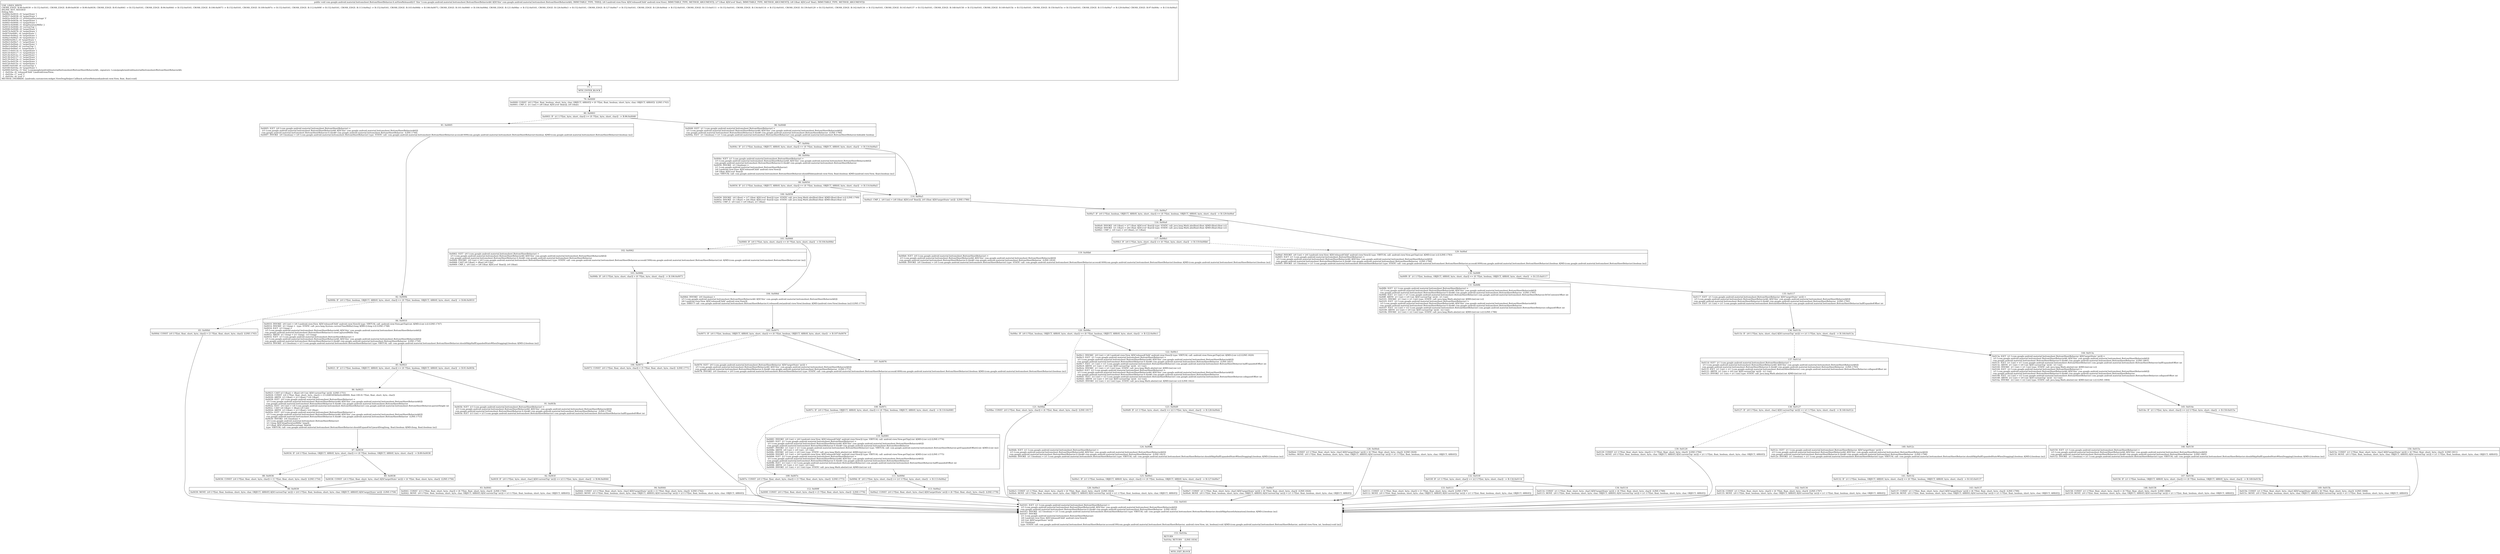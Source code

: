 digraph "CFG forcom.google.android.material.bottomsheet.BottomSheetBehavior.4.onViewReleased(Landroid\/view\/View;FF)V" {
Node_77 [shape=record,label="{77\:\ ?|MTH_ENTER_BLOCK\l}"];
Node_79 [shape=record,label="{79\:\ 0x0000|0x0000: CONST  (r0 I:??[int, float, boolean, short, byte, char, OBJECT, ARRAY]) = (0 ??[int, float, boolean, short, byte, char, OBJECT, ARRAY])  (LINE:1743)\l0x0001: CMP_G  (r1 I:int) = (r8 I:float A[D('yvel' float)]), (r0 I:float) \l}"];
Node_80 [shape=record,label="{80\:\ 0x0003|0x0003: IF  (r1 I:??[int, byte, short, char]) \>= (0 ??[int, byte, short, char])  \-\> B:96:0x0048 \l}"];
Node_81 [shape=record,label="{81\:\ 0x0005|0x0005: IGET  (r0 I:com.google.android.material.bottomsheet.BottomSheetBehavior) = \l  (r5 I:com.google.android.material.bottomsheet.BottomSheetBehavior$4 A[D('this' com.google.android.material.bottomsheet.BottomSheetBehavior$4)])\l com.google.android.material.bottomsheet.BottomSheetBehavior.4.this$0 com.google.android.material.bottomsheet.BottomSheetBehavior  (LINE:1744)\l0x0007: INVOKE  (r0 I:boolean) = (r0 I:com.google.android.material.bottomsheet.BottomSheetBehavior) type: STATIC call: com.google.android.material.bottomsheet.BottomSheetBehavior.access$1400(com.google.android.material.bottomsheet.BottomSheetBehavior):boolean A[MD:(com.google.android.material.bottomsheet.BottomSheetBehavior):boolean (m)]\l}"];
Node_82 [shape=record,label="{82\:\ 0x000b|0x000b: IF  (r0 I:??[int, boolean, OBJECT, ARRAY, byte, short, char]) == (0 ??[int, boolean, OBJECT, ARRAY, byte, short, char])  \-\> B:84:0x0010 \l}"];
Node_83 [shape=record,label="{83\:\ 0x000d|0x000d: CONST  (r0 I:??[int, float, short, byte, char]) = (3 ??[int, float, short, byte, char])  (LINE:1745)\l}"];
Node_152 [shape=record,label="{152\:\ 0x0161|0x0161: IGET  (r1 I:com.google.android.material.bottomsheet.BottomSheetBehavior) = \l  (r5 I:com.google.android.material.bottomsheet.BottomSheetBehavior$4 A[D('this' com.google.android.material.bottomsheet.BottomSheetBehavior$4)])\l com.google.android.material.bottomsheet.BottomSheetBehavior.4.this$0 com.google.android.material.bottomsheet.BottomSheetBehavior  (LINE:1833)\l0x0163: INVOKE  (r2 I:boolean) = (r1 I:com.google.android.material.bottomsheet.BottomSheetBehavior) type: VIRTUAL call: com.google.android.material.bottomsheet.BottomSheetBehavior.shouldSkipSmoothAnimation():boolean A[MD:():boolean (m)]\l0x0167: INVOKE  \l  (r1 I:com.google.android.material.bottomsheet.BottomSheetBehavior)\l  (r6 I:android.view.View A[D('releasedChild' android.view.View)])\l  (r0 I:int A[D('targetState' int)])\l  (r2 I:boolean)\l type: STATIC call: com.google.android.material.bottomsheet.BottomSheetBehavior.access$100(com.google.android.material.bottomsheet.BottomSheetBehavior, android.view.View, int, boolean):void A[MD:(com.google.android.material.bottomsheet.BottomSheetBehavior, android.view.View, int, boolean):void (m)]\l}"];
Node_153 [shape=record,label="{153\:\ 0x016a|RETURN\l|0x016a: RETURN    (LINE:1834)\l}"];
Node_78 [shape=record,label="{78\:\ ?|MTH_EXIT_BLOCK\l}"];
Node_84 [shape=record,label="{84\:\ 0x0010|0x0010: INVOKE  (r0 I:int) = (r6 I:android.view.View A[D('releasedChild' android.view.View)]) type: VIRTUAL call: android.view.View.getTop():int A[MD:():int (c)] (LINE:1747)\l0x0014: INVOKE  (r1 I:long) =  type: STATIC call: java.lang.System.currentTimeMillis():long A[MD:():long (c)] (LINE:1748)\l0x0018: IGET  (r3 I:long) = \l  (r5 I:com.google.android.material.bottomsheet.BottomSheetBehavior$4 A[D('this' com.google.android.material.bottomsheet.BottomSheetBehavior$4)])\l com.google.android.material.bottomsheet.BottomSheetBehavior.4.viewCapturedMillis long \l0x001a: ARITH  (r1 I:long) = (r1 I:long) \- (r3 I:long) \l0x001b: IGET  (r3 I:com.google.android.material.bottomsheet.BottomSheetBehavior) = \l  (r5 I:com.google.android.material.bottomsheet.BottomSheetBehavior$4 A[D('this' com.google.android.material.bottomsheet.BottomSheetBehavior$4)])\l com.google.android.material.bottomsheet.BottomSheetBehavior.4.this$0 com.google.android.material.bottomsheet.BottomSheetBehavior  (LINE:1750)\l0x001d: INVOKE  (r3 I:boolean) = (r3 I:com.google.android.material.bottomsheet.BottomSheetBehavior) type: VIRTUAL call: com.google.android.material.bottomsheet.BottomSheetBehavior.shouldSkipHalfExpandedStateWhenDragging():boolean A[MD:():boolean (m)]\l}"];
Node_85 [shape=record,label="{85\:\ 0x0021|0x0021: IF  (r3 I:??[int, boolean, OBJECT, ARRAY, byte, short, char]) == (0 ??[int, boolean, OBJECT, ARRAY, byte, short, char])  \-\> B:91:0x003b \l}"];
Node_86 [shape=record,label="{86\:\ 0x0023|0x0023: CAST (r3 I:float) = (float) (r0 I:int A[D('currentTop' int)])  (LINE:1751)\l0x0024: CONST  (r4 I:??[int, float, short, byte, char]) = (1120403456(0x42c80000, float:100.0) ??[int, float, short, byte, char]) \l0x0026: ARITH  (r3 I:float) = (r3 I:float) * (r4 I:float) \l0x0028: IGET  (r4 I:com.google.android.material.bottomsheet.BottomSheetBehavior) = \l  (r5 I:com.google.android.material.bottomsheet.BottomSheetBehavior$4 A[D('this' com.google.android.material.bottomsheet.BottomSheetBehavior$4)])\l com.google.android.material.bottomsheet.BottomSheetBehavior.4.this$0 com.google.android.material.bottomsheet.BottomSheetBehavior \l0x002a: IGET  (r4 I:int) = (r4 I:com.google.android.material.bottomsheet.BottomSheetBehavior) com.google.android.material.bottomsheet.BottomSheetBehavior.parentHeight int \l0x002c: CAST (r4 I:float) = (float) (r4 I:int) \l0x002d: ARITH  (r3 I:float) = (r3 I:float) \/ (r4 I:float) \l0x002e: IGET  (r4 I:com.google.android.material.bottomsheet.BottomSheetBehavior) = \l  (r5 I:com.google.android.material.bottomsheet.BottomSheetBehavior$4 A[D('this' com.google.android.material.bottomsheet.BottomSheetBehavior$4)])\l com.google.android.material.bottomsheet.BottomSheetBehavior.4.this$0 com.google.android.material.bottomsheet.BottomSheetBehavior  (LINE:1753)\l0x0030: INVOKE  (r4 I:boolean) = \l  (r4 I:com.google.android.material.bottomsheet.BottomSheetBehavior)\l  (r1 I:long A[D('dragDurationMillis' long)])\l  (r3 I:float A[D('yPositionPercentage' float)])\l type: VIRTUAL call: com.google.android.material.bottomsheet.BottomSheetBehavior.shouldExpandOnUpwardDrag(long, float):boolean A[MD:(long, float):boolean (m)]\l}"];
Node_87 [shape=record,label="{87\:\ 0x0034|0x0034: IF  (r4 I:??[int, boolean, OBJECT, ARRAY, byte, short, char]) == (0 ??[int, boolean, OBJECT, ARRAY, byte, short, char])  \-\> B:89:0x0038 \l}"];
Node_88 [shape=record,label="{88\:\ 0x0036|0x0036: CONST  (r4 I:??[int, float, short, byte, char]) = (3 ??[int, float, short, byte, char])  (LINE:1754)\l}"];
Node_90 [shape=record,label="{90\:\ 0x0039|0x0039: MOVE  (r0 I:??[int, float, boolean, short, byte, char, OBJECT, ARRAY] A[D('currentTop' int)]) = (r4 I:??[int, float, boolean, short, byte, char, OBJECT, ARRAY] A[D('targetState' int)])  (LINE:1758)\l}"];
Node_89 [shape=record,label="{89\:\ 0x0038|0x0038: CONST  (r4 I:??[int, float, short, byte, char] A[D('targetState' int)]) = (4 ??[int, float, short, byte, char])  (LINE:1756)\l}"];
Node_91 [shape=record,label="{91\:\ 0x003b|0x003b: IGET  (r3 I:com.google.android.material.bottomsheet.BottomSheetBehavior) = \l  (r5 I:com.google.android.material.bottomsheet.BottomSheetBehavior$4 A[D('this' com.google.android.material.bottomsheet.BottomSheetBehavior$4)])\l com.google.android.material.bottomsheet.BottomSheetBehavior.4.this$0 com.google.android.material.bottomsheet.BottomSheetBehavior  (LINE:1759)\l0x003d: IGET  (r3 I:int) = (r3 I:com.google.android.material.bottomsheet.BottomSheetBehavior) com.google.android.material.bottomsheet.BottomSheetBehavior.halfExpandedOffset int \l}"];
Node_92 [shape=record,label="{92\:\ 0x003f|0x003f: IF  (r0 I:??[int, byte, short, char] A[D('currentTop' int)]) \<= (r3 I:??[int, byte, short, char])  \-\> B:94:0x0044 \l}"];
Node_93 [shape=record,label="{93\:\ 0x0041|0x0041: CONST  (r3 I:??[int, float, short, byte, char]) = (6 ??[int, float, short, byte, char])  (LINE:1760)\l0x0042: MOVE  (r0 I:??[int, float, boolean, short, byte, char, OBJECT, ARRAY] A[D('currentTop' int)]) = (r3 I:??[int, float, boolean, short, byte, char, OBJECT, ARRAY]) \l}"];
Node_94 [shape=record,label="{94\:\ 0x0044|0x0044: CONST  (r3 I:??[int, float, short, byte, char] A[D('targetState' int)]) = (3 ??[int, float, short, byte, char])  (LINE:1762)\l0x0045: MOVE  (r0 I:??[int, float, boolean, short, byte, char, OBJECT, ARRAY] A[D('currentTop' int)]) = (r3 I:??[int, float, boolean, short, byte, char, OBJECT, ARRAY]) \l}"];
Node_96 [shape=record,label="{96\:\ 0x0048|0x0048: IGET  (r1 I:com.google.android.material.bottomsheet.BottomSheetBehavior) = \l  (r5 I:com.google.android.material.bottomsheet.BottomSheetBehavior$4 A[D('this' com.google.android.material.bottomsheet.BottomSheetBehavior$4)])\l com.google.android.material.bottomsheet.BottomSheetBehavior.4.this$0 com.google.android.material.bottomsheet.BottomSheetBehavior  (LINE:1766)\l0x004a: IGET  (r1 I:boolean) = (r1 I:com.google.android.material.bottomsheet.BottomSheetBehavior) com.google.android.material.bottomsheet.BottomSheetBehavior.hideable boolean \l}"];
Node_97 [shape=record,label="{97\:\ 0x004c|0x004c: IF  (r1 I:??[int, boolean, OBJECT, ARRAY, byte, short, char]) == (0 ??[int, boolean, OBJECT, ARRAY, byte, short, char])  \-\> B:114:0x00a5 \l}"];
Node_98 [shape=record,label="{98\:\ 0x004e|0x004e: IGET  (r1 I:com.google.android.material.bottomsheet.BottomSheetBehavior) = \l  (r5 I:com.google.android.material.bottomsheet.BottomSheetBehavior$4 A[D('this' com.google.android.material.bottomsheet.BottomSheetBehavior$4)])\l com.google.android.material.bottomsheet.BottomSheetBehavior.4.this$0 com.google.android.material.bottomsheet.BottomSheetBehavior \l0x0050: INVOKE  (r1 I:boolean) = \l  (r1 I:com.google.android.material.bottomsheet.BottomSheetBehavior)\l  (r6 I:android.view.View A[D('releasedChild' android.view.View)])\l  (r8 I:float A[D('yvel' float)])\l type: VIRTUAL call: com.google.android.material.bottomsheet.BottomSheetBehavior.shouldHide(android.view.View, float):boolean A[MD:(android.view.View, float):boolean (m)]\l}"];
Node_99 [shape=record,label="{99\:\ 0x0054|0x0054: IF  (r1 I:??[int, boolean, OBJECT, ARRAY, byte, short, char]) == (0 ??[int, boolean, OBJECT, ARRAY, byte, short, char])  \-\> B:114:0x00a5 \l}"];
Node_100 [shape=record,label="{100\:\ 0x0056|0x0056: INVOKE  (r0 I:float) = (r7 I:float A[D('xvel' float)]) type: STATIC call: java.lang.Math.abs(float):float A[MD:(float):float (c)] (LINE:1769)\l0x005a: INVOKE  (r1 I:float) = (r8 I:float A[D('yvel' float)]) type: STATIC call: java.lang.Math.abs(float):float A[MD:(float):float (c)]\l0x005e: CMP_G  (r0 I:int) = (r0 I:float), (r1 I:float) \l}"];
Node_101 [shape=record,label="{101\:\ 0x0060|0x0060: IF  (r0 I:??[int, byte, short, char]) \>= (0 ??[int, byte, short, char])  \-\> B:104:0x006d \l}"];
Node_102 [shape=record,label="{102\:\ 0x0062|0x0062: IGET  (r0 I:com.google.android.material.bottomsheet.BottomSheetBehavior) = \l  (r5 I:com.google.android.material.bottomsheet.BottomSheetBehavior$4 A[D('this' com.google.android.material.bottomsheet.BottomSheetBehavior$4)])\l com.google.android.material.bottomsheet.BottomSheetBehavior.4.this$0 com.google.android.material.bottomsheet.BottomSheetBehavior \l0x0064: INVOKE  (r0 I:int) = (r0 I:com.google.android.material.bottomsheet.BottomSheetBehavior) type: STATIC call: com.google.android.material.bottomsheet.BottomSheetBehavior.access$1500(com.google.android.material.bottomsheet.BottomSheetBehavior):int A[MD:(com.google.android.material.bottomsheet.BottomSheetBehavior):int (m)]\l0x0068: CAST (r0 I:float) = (float) (r0 I:int) \l0x0069: CMP_L  (r0 I:int) = (r8 I:float A[D('yvel' float)]), (r0 I:float) \l}"];
Node_103 [shape=record,label="{103\:\ 0x006b|0x006b: IF  (r0 I:??[int, byte, short, char]) \> (0 ??[int, byte, short, char])  \-\> B:106:0x0073 \l}"];
Node_106 [shape=record,label="{106\:\ 0x0073|0x0073: CONST  (r0 I:??[int, float, short, byte, char]) = (5 ??[int, float, short, byte, char])  (LINE:1771)\l}"];
Node_104 [shape=record,label="{104\:\ 0x006d|0x006d: INVOKE  (r0 I:boolean) = \l  (r5 I:com.google.android.material.bottomsheet.BottomSheetBehavior$4 A[D('this' com.google.android.material.bottomsheet.BottomSheetBehavior$4)])\l  (r6 I:android.view.View A[D('releasedChild' android.view.View)])\l type: DIRECT call: com.google.android.material.bottomsheet.BottomSheetBehavior.4.releasedLow(android.view.View):boolean A[MD:(android.view.View):boolean (m)] (LINE:1770)\l}"];
Node_105 [shape=record,label="{105\:\ 0x0071|0x0071: IF  (r0 I:??[int, boolean, OBJECT, ARRAY, byte, short, char]) == (0 ??[int, boolean, OBJECT, ARRAY, byte, short, char])  \-\> B:107:0x0076 \l}"];
Node_107 [shape=record,label="{107\:\ 0x0076|0x0076: IGET  (r0 I:com.google.android.material.bottomsheet.BottomSheetBehavior A[D('targetState' int)]) = \l  (r5 I:com.google.android.material.bottomsheet.BottomSheetBehavior$4 A[D('this' com.google.android.material.bottomsheet.BottomSheetBehavior$4)])\l com.google.android.material.bottomsheet.BottomSheetBehavior.4.this$0 com.google.android.material.bottomsheet.BottomSheetBehavior  (LINE:1772)\l0x0078: INVOKE  (r0 I:boolean) = (r0 I:com.google.android.material.bottomsheet.BottomSheetBehavior) type: STATIC call: com.google.android.material.bottomsheet.BottomSheetBehavior.access$1400(com.google.android.material.bottomsheet.BottomSheetBehavior):boolean A[MD:(com.google.android.material.bottomsheet.BottomSheetBehavior):boolean (m)]\l}"];
Node_108 [shape=record,label="{108\:\ 0x007c|0x007c: IF  (r0 I:??[int, boolean, OBJECT, ARRAY, byte, short, char]) == (0 ??[int, boolean, OBJECT, ARRAY, byte, short, char])  \-\> B:110:0x0081 \l}"];
Node_109 [shape=record,label="{109\:\ 0x007e|0x007e: CONST  (r0 I:??[int, float, short, byte, char]) = (3 ??[int, float, short, byte, char])  (LINE:1773)\l}"];
Node_110 [shape=record,label="{110\:\ 0x0081|0x0081: INVOKE  (r0 I:int) = (r6 I:android.view.View A[D('releasedChild' android.view.View)]) type: VIRTUAL call: android.view.View.getTop():int A[MD:():int (c)] (LINE:1774)\l0x0085: IGET  (r1 I:com.google.android.material.bottomsheet.BottomSheetBehavior) = \l  (r5 I:com.google.android.material.bottomsheet.BottomSheetBehavior$4 A[D('this' com.google.android.material.bottomsheet.BottomSheetBehavior$4)])\l com.google.android.material.bottomsheet.BottomSheetBehavior.4.this$0 com.google.android.material.bottomsheet.BottomSheetBehavior \l0x0087: INVOKE  (r1 I:int) = (r1 I:com.google.android.material.bottomsheet.BottomSheetBehavior) type: VIRTUAL call: com.google.android.material.bottomsheet.BottomSheetBehavior.getExpandedOffset():int A[MD:():int (m)]\l0x008b: ARITH  (r0 I:int) = (r0 I:int) \- (r1 I:int) \l0x008c: INVOKE  (r0 I:int) = (r0 I:int) type: STATIC call: java.lang.Math.abs(int):int A[MD:(int):int (c)]\l0x0090: INVOKE  (r1 I:int) = (r6 I:android.view.View A[D('releasedChild' android.view.View)]) type: VIRTUAL call: android.view.View.getTop():int A[MD:():int (c)] (LINE:1775)\l0x0094: IGET  (r2 I:com.google.android.material.bottomsheet.BottomSheetBehavior) = \l  (r5 I:com.google.android.material.bottomsheet.BottomSheetBehavior$4 A[D('this' com.google.android.material.bottomsheet.BottomSheetBehavior$4)])\l com.google.android.material.bottomsheet.BottomSheetBehavior.4.this$0 com.google.android.material.bottomsheet.BottomSheetBehavior \l0x0096: IGET  (r2 I:int) = (r2 I:com.google.android.material.bottomsheet.BottomSheetBehavior) com.google.android.material.bottomsheet.BottomSheetBehavior.halfExpandedOffset int \l0x0098: ARITH  (r1 I:int) = (r1 I:int) \- (r2 I:int) \l0x0099: INVOKE  (r1 I:int) = (r1 I:int) type: STATIC call: java.lang.Math.abs(int):int A[MD:(int):int (c)]\l}"];
Node_111 [shape=record,label="{111\:\ 0x009d|0x009d: IF  (r0 I:??[int, byte, short, char]) \>= (r1 I:??[int, byte, short, char])  \-\> B:113:0x00a2 \l}"];
Node_112 [shape=record,label="{112\:\ 0x009f|0x009f: CONST  (r0 I:??[int, float, short, byte, char]) = (3 ??[int, float, short, byte, char])  (LINE:1776)\l}"];
Node_113 [shape=record,label="{113\:\ 0x00a2|0x00a2: CONST  (r0 I:??[int, float, short, byte, char] A[D('targetState' int)]) = (6 ??[int, float, short, byte, char])  (LINE:1778)\l}"];
Node_114 [shape=record,label="{114\:\ 0x00a5|0x00a5: CMP_L  (r0 I:int) = (r8 I:float A[D('yvel' float)]), (r0 I:float A[D('targetState' int)])  (LINE:1780)\l}"];
Node_115 [shape=record,label="{115\:\ 0x00a7|0x00a7: IF  (r0 I:??[int, boolean, OBJECT, ARRAY, byte, short, char]) == (0 ??[int, boolean, OBJECT, ARRAY, byte, short, char])  \-\> B:129:0x00ef \l}"];
Node_116 [shape=record,label="{116\:\ 0x00a9|0x00a9: INVOKE  (r0 I:float) = (r7 I:float A[D('xvel' float)]) type: STATIC call: java.lang.Math.abs(float):float A[MD:(float):float (c)]\l0x00ad: INVOKE  (r1 I:float) = (r8 I:float A[D('yvel' float)]) type: STATIC call: java.lang.Math.abs(float):float A[MD:(float):float (c)]\l0x00b1: CMP_L  (r0 I:int) = (r0 I:float), (r1 I:float) \l}"];
Node_117 [shape=record,label="{117\:\ 0x00b3|0x00b3: IF  (r0 I:??[int, byte, short, char]) \<= (0 ??[int, byte, short, char])  \-\> B:119:0x00b6 \l}"];
Node_119 [shape=record,label="{119\:\ 0x00b6|0x00b6: IGET  (r0 I:com.google.android.material.bottomsheet.BottomSheetBehavior) = \l  (r5 I:com.google.android.material.bottomsheet.BottomSheetBehavior$4 A[D('this' com.google.android.material.bottomsheet.BottomSheetBehavior$4)])\l com.google.android.material.bottomsheet.BottomSheetBehavior.4.this$0 com.google.android.material.bottomsheet.BottomSheetBehavior  (LINE:1816)\l0x00b8: INVOKE  (r0 I:boolean) = (r0 I:com.google.android.material.bottomsheet.BottomSheetBehavior) type: STATIC call: com.google.android.material.bottomsheet.BottomSheetBehavior.access$1400(com.google.android.material.bottomsheet.BottomSheetBehavior):boolean A[MD:(com.google.android.material.bottomsheet.BottomSheetBehavior):boolean (m)]\l}"];
Node_120 [shape=record,label="{120\:\ 0x00bc|0x00bc: IF  (r0 I:??[int, boolean, OBJECT, ARRAY, byte, short, char]) == (0 ??[int, boolean, OBJECT, ARRAY, byte, short, char])  \-\> B:122:0x00c1 \l}"];
Node_121 [shape=record,label="{121\:\ 0x00be|0x00be: CONST  (r0 I:??[int, float, short, byte, char]) = (4 ??[int, float, short, byte, char])  (LINE:1817)\l}"];
Node_122 [shape=record,label="{122\:\ 0x00c1|0x00c1: INVOKE  (r0 I:int) = (r6 I:android.view.View A[D('releasedChild' android.view.View)]) type: VIRTUAL call: android.view.View.getTop():int A[MD:():int (c)] (LINE:1820)\l0x00c5: IGET  (r1 I:com.google.android.material.bottomsheet.BottomSheetBehavior) = \l  (r5 I:com.google.android.material.bottomsheet.BottomSheetBehavior$4 A[D('this' com.google.android.material.bottomsheet.BottomSheetBehavior$4)])\l com.google.android.material.bottomsheet.BottomSheetBehavior.4.this$0 com.google.android.material.bottomsheet.BottomSheetBehavior  (LINE:1821)\l0x00c7: IGET  (r1 I:int) = (r1 I:com.google.android.material.bottomsheet.BottomSheetBehavior) com.google.android.material.bottomsheet.BottomSheetBehavior.halfExpandedOffset int \l0x00c9: ARITH  (r1 I:int) = (r0 I:int A[D('currentTop' int)]) \- (r1 I:int) \l0x00cb: INVOKE  (r1 I:int) = (r1 I:int) type: STATIC call: java.lang.Math.abs(int):int A[MD:(int):int (c)]\l0x00cf: IGET  (r2 I:com.google.android.material.bottomsheet.BottomSheetBehavior) = \l  (r5 I:com.google.android.material.bottomsheet.BottomSheetBehavior$4 A[D('this' com.google.android.material.bottomsheet.BottomSheetBehavior$4)])\l com.google.android.material.bottomsheet.BottomSheetBehavior.4.this$0 com.google.android.material.bottomsheet.BottomSheetBehavior \l0x00d1: IGET  (r2 I:int) = (r2 I:com.google.android.material.bottomsheet.BottomSheetBehavior) com.google.android.material.bottomsheet.BottomSheetBehavior.collapsedOffset int \l0x00d3: ARITH  (r2 I:int) = (r0 I:int A[D('currentTop' int)]) \- (r2 I:int) \l0x00d5: INVOKE  (r2 I:int) = (r2 I:int) type: STATIC call: java.lang.Math.abs(int):int A[MD:(int):int (c)] (LINE:1822)\l}"];
Node_123 [shape=record,label="{123\:\ 0x00d9|0x00d9: IF  (r1 I:??[int, byte, short, char]) \>= (r2 I:??[int, byte, short, char])  \-\> B:128:0x00eb \l}"];
Node_124 [shape=record,label="{124\:\ 0x00db|0x00db: IGET  (r1 I:com.google.android.material.bottomsheet.BottomSheetBehavior) = \l  (r5 I:com.google.android.material.bottomsheet.BottomSheetBehavior$4 A[D('this' com.google.android.material.bottomsheet.BottomSheetBehavior$4)])\l com.google.android.material.bottomsheet.BottomSheetBehavior.4.this$0 com.google.android.material.bottomsheet.BottomSheetBehavior  (LINE:1823)\l0x00dd: INVOKE  (r1 I:boolean) = (r1 I:com.google.android.material.bottomsheet.BottomSheetBehavior) type: VIRTUAL call: com.google.android.material.bottomsheet.BottomSheetBehavior.shouldSkipHalfExpandedStateWhenDragging():boolean A[MD:():boolean (m)]\l}"];
Node_125 [shape=record,label="{125\:\ 0x00e1|0x00e1: IF  (r1 I:??[int, boolean, OBJECT, ARRAY, byte, short, char]) == (0 ??[int, boolean, OBJECT, ARRAY, byte, short, char])  \-\> B:127:0x00e7 \l}"];
Node_126 [shape=record,label="{126\:\ 0x00e3|0x00e3: CONST  (r1 I:??[int, float, short, byte, char]) = (4 ??[int, float, short, byte, char])  (LINE:1824)\l0x00e4: MOVE  (r0 I:??[int, float, boolean, short, byte, char, OBJECT, ARRAY] A[D('currentTop' int)]) = (r1 I:??[int, float, boolean, short, byte, char, OBJECT, ARRAY]) \l}"];
Node_127 [shape=record,label="{127\:\ 0x00e7|0x00e7: CONST  (r1 I:??[int, float, short, byte, char] A[D('targetState' int)]) = (6 ??[int, float, short, byte, char])  (LINE:1826)\l0x00e8: MOVE  (r0 I:??[int, float, boolean, short, byte, char, OBJECT, ARRAY] A[D('currentTop' int)]) = (r1 I:??[int, float, boolean, short, byte, char, OBJECT, ARRAY]) \l}"];
Node_128 [shape=record,label="{128\:\ 0x00eb|0x00eb: CONST  (r1 I:??[int, float, short, byte, char] A[D('targetState' int)]) = (4 ??[int, float, short, byte, char])  (LINE:1829)\l0x00ec: MOVE  (r0 I:??[int, float, boolean, short, byte, char, OBJECT, ARRAY] A[D('currentTop' int)]) = (r1 I:??[int, float, boolean, short, byte, char, OBJECT, ARRAY]) \l}"];
Node_129 [shape=record,label="{129\:\ 0x00ef|0x00ef: INVOKE  (r0 I:int) = (r6 I:android.view.View A[D('releasedChild' android.view.View)]) type: VIRTUAL call: android.view.View.getTop():int A[MD:():int (c)] (LINE:1783)\l0x00f3: IGET  (r1 I:com.google.android.material.bottomsheet.BottomSheetBehavior) = \l  (r5 I:com.google.android.material.bottomsheet.BottomSheetBehavior$4 A[D('this' com.google.android.material.bottomsheet.BottomSheetBehavior$4)])\l com.google.android.material.bottomsheet.BottomSheetBehavior.4.this$0 com.google.android.material.bottomsheet.BottomSheetBehavior  (LINE:1784)\l0x00f5: INVOKE  (r1 I:boolean) = (r1 I:com.google.android.material.bottomsheet.BottomSheetBehavior) type: STATIC call: com.google.android.material.bottomsheet.BottomSheetBehavior.access$1400(com.google.android.material.bottomsheet.BottomSheetBehavior):boolean A[MD:(com.google.android.material.bottomsheet.BottomSheetBehavior):boolean (m)]\l}"];
Node_130 [shape=record,label="{130\:\ 0x00f9|0x00f9: IF  (r1 I:??[int, boolean, OBJECT, ARRAY, byte, short, char]) == (0 ??[int, boolean, OBJECT, ARRAY, byte, short, char])  \-\> B:135:0x0117 \l}"];
Node_131 [shape=record,label="{131\:\ 0x00fb|0x00fb: IGET  (r1 I:com.google.android.material.bottomsheet.BottomSheetBehavior) = \l  (r5 I:com.google.android.material.bottomsheet.BottomSheetBehavior$4 A[D('this' com.google.android.material.bottomsheet.BottomSheetBehavior$4)])\l com.google.android.material.bottomsheet.BottomSheetBehavior.4.this$0 com.google.android.material.bottomsheet.BottomSheetBehavior  (LINE:1785)\l0x00fd: IGET  (r1 I:int) = (r1 I:com.google.android.material.bottomsheet.BottomSheetBehavior) com.google.android.material.bottomsheet.BottomSheetBehavior.fitToContentsOffset int \l0x00ff: ARITH  (r1 I:int) = (r0 I:int A[D('currentTop' int)]) \- (r1 I:int) \l0x0101: INVOKE  (r1 I:int) = (r1 I:int) type: STATIC call: java.lang.Math.abs(int):int A[MD:(int):int (c)]\l0x0105: IGET  (r2 I:com.google.android.material.bottomsheet.BottomSheetBehavior) = \l  (r5 I:com.google.android.material.bottomsheet.BottomSheetBehavior$4 A[D('this' com.google.android.material.bottomsheet.BottomSheetBehavior$4)])\l com.google.android.material.bottomsheet.BottomSheetBehavior.4.this$0 com.google.android.material.bottomsheet.BottomSheetBehavior \l0x0107: IGET  (r2 I:int) = (r2 I:com.google.android.material.bottomsheet.BottomSheetBehavior) com.google.android.material.bottomsheet.BottomSheetBehavior.collapsedOffset int \l0x0109: ARITH  (r2 I:int) = (r0 I:int A[D('currentTop' int)]) \- (r2 I:int) \l0x010b: INVOKE  (r2 I:int) = (r2 I:int) type: STATIC call: java.lang.Math.abs(int):int A[MD:(int):int (c)] (LINE:1786)\l}"];
Node_132 [shape=record,label="{132\:\ 0x010f|0x010f: IF  (r1 I:??[int, byte, short, char]) \>= (r2 I:??[int, byte, short, char])  \-\> B:134:0x0114 \l}"];
Node_133 [shape=record,label="{133\:\ 0x0111|0x0111: CONST  (r1 I:??[int, float, short, byte, char]) = (3 ??[int, float, short, byte, char])  (LINE:1787)\l0x0112: MOVE  (r0 I:??[int, float, boolean, short, byte, char, OBJECT, ARRAY] A[D('currentTop' int)]) = (r1 I:??[int, float, boolean, short, byte, char, OBJECT, ARRAY]) \l}"];
Node_134 [shape=record,label="{134\:\ 0x0114|0x0114: CONST  (r1 I:??[int, float, short, byte, char] A[D('targetState' int)]) = (4 ??[int, float, short, byte, char])  (LINE:1789)\l0x0115: MOVE  (r0 I:??[int, float, boolean, short, byte, char, OBJECT, ARRAY] A[D('currentTop' int)]) = (r1 I:??[int, float, boolean, short, byte, char, OBJECT, ARRAY]) \l}"];
Node_135 [shape=record,label="{135\:\ 0x0117|0x0117: IGET  (r1 I:com.google.android.material.bottomsheet.BottomSheetBehavior A[D('targetState' int)]) = \l  (r5 I:com.google.android.material.bottomsheet.BottomSheetBehavior$4 A[D('this' com.google.android.material.bottomsheet.BottomSheetBehavior$4)])\l com.google.android.material.bottomsheet.BottomSheetBehavior.4.this$0 com.google.android.material.bottomsheet.BottomSheetBehavior  (LINE:1792)\l0x0119: IGET  (r1 I:int) = (r1 I:com.google.android.material.bottomsheet.BottomSheetBehavior) com.google.android.material.bottomsheet.BottomSheetBehavior.halfExpandedOffset int \l}"];
Node_136 [shape=record,label="{136\:\ 0x011b|0x011b: IF  (r0 I:??[int, byte, short, char] A[D('currentTop' int)]) \>= (r1 I:??[int, byte, short, char])  \-\> B:144:0x013a \l}"];
Node_137 [shape=record,label="{137\:\ 0x011d|0x011d: IGET  (r1 I:com.google.android.material.bottomsheet.BottomSheetBehavior) = \l  (r5 I:com.google.android.material.bottomsheet.BottomSheetBehavior$4 A[D('this' com.google.android.material.bottomsheet.BottomSheetBehavior$4)])\l com.google.android.material.bottomsheet.BottomSheetBehavior.4.this$0 com.google.android.material.bottomsheet.BottomSheetBehavior  (LINE:1793)\l0x011f: IGET  (r1 I:int) = (r1 I:com.google.android.material.bottomsheet.BottomSheetBehavior) com.google.android.material.bottomsheet.BottomSheetBehavior.collapsedOffset int \l0x0121: ARITH  (r1 I:int) = (r0 I:int A[D('currentTop' int)]) \- (r1 I:int) \l0x0123: INVOKE  (r1 I:int) = (r1 I:int) type: STATIC call: java.lang.Math.abs(int):int A[MD:(int):int (c)]\l}"];
Node_138 [shape=record,label="{138\:\ 0x0127|0x0127: IF  (r0 I:??[int, byte, short, char] A[D('currentTop' int)]) \>= (r1 I:??[int, byte, short, char])  \-\> B:140:0x012c \l}"];
Node_139 [shape=record,label="{139\:\ 0x0129|0x0129: CONST  (r1 I:??[int, float, short, byte, char]) = (3 ??[int, float, short, byte, char])  (LINE:1794)\l0x012a: MOVE  (r0 I:??[int, float, boolean, short, byte, char, OBJECT, ARRAY] A[D('currentTop' int)]) = (r1 I:??[int, float, boolean, short, byte, char, OBJECT, ARRAY]) \l}"];
Node_140 [shape=record,label="{140\:\ 0x012c|0x012c: IGET  (r1 I:com.google.android.material.bottomsheet.BottomSheetBehavior A[D('targetState' int)]) = \l  (r5 I:com.google.android.material.bottomsheet.BottomSheetBehavior$4 A[D('this' com.google.android.material.bottomsheet.BottomSheetBehavior$4)])\l com.google.android.material.bottomsheet.BottomSheetBehavior.4.this$0 com.google.android.material.bottomsheet.BottomSheetBehavior  (LINE:1796)\l0x012e: INVOKE  (r1 I:boolean) = (r1 I:com.google.android.material.bottomsheet.BottomSheetBehavior) type: VIRTUAL call: com.google.android.material.bottomsheet.BottomSheetBehavior.shouldSkipHalfExpandedStateWhenDragging():boolean A[MD:():boolean (m)]\l}"];
Node_141 [shape=record,label="{141\:\ 0x0132|0x0132: IF  (r1 I:??[int, boolean, OBJECT, ARRAY, byte, short, char]) == (0 ??[int, boolean, OBJECT, ARRAY, byte, short, char])  \-\> B:143:0x0137 \l}"];
Node_142 [shape=record,label="{142\:\ 0x0134|0x0134: CONST  (r1 I:??[int, float, short, byte, char]) = (4 ??[int, float, short, byte, char])  (LINE:1797)\l0x0135: MOVE  (r0 I:??[int, float, boolean, short, byte, char, OBJECT, ARRAY] A[D('currentTop' int)]) = (r1 I:??[int, float, boolean, short, byte, char, OBJECT, ARRAY]) \l}"];
Node_143 [shape=record,label="{143\:\ 0x0137|0x0137: CONST  (r1 I:??[int, float, short, byte, char] A[D('targetState' int)]) = (6 ??[int, float, short, byte, char])  (LINE:1799)\l0x0138: MOVE  (r0 I:??[int, float, boolean, short, byte, char, OBJECT, ARRAY] A[D('currentTop' int)]) = (r1 I:??[int, float, boolean, short, byte, char, OBJECT, ARRAY]) \l}"];
Node_144 [shape=record,label="{144\:\ 0x013a|0x013a: IGET  (r1 I:com.google.android.material.bottomsheet.BottomSheetBehavior A[D('targetState' int)]) = \l  (r5 I:com.google.android.material.bottomsheet.BottomSheetBehavior$4 A[D('this' com.google.android.material.bottomsheet.BottomSheetBehavior$4)])\l com.google.android.material.bottomsheet.BottomSheetBehavior.4.this$0 com.google.android.material.bottomsheet.BottomSheetBehavior  (LINE:1803)\l0x013c: IGET  (r1 I:int) = (r1 I:com.google.android.material.bottomsheet.BottomSheetBehavior) com.google.android.material.bottomsheet.BottomSheetBehavior.halfExpandedOffset int \l0x013e: ARITH  (r1 I:int) = (r0 I:int A[D('currentTop' int)]) \- (r1 I:int) \l0x0140: INVOKE  (r1 I:int) = (r1 I:int) type: STATIC call: java.lang.Math.abs(int):int A[MD:(int):int (c)]\l0x0144: IGET  (r2 I:com.google.android.material.bottomsheet.BottomSheetBehavior) = \l  (r5 I:com.google.android.material.bottomsheet.BottomSheetBehavior$4 A[D('this' com.google.android.material.bottomsheet.BottomSheetBehavior$4)])\l com.google.android.material.bottomsheet.BottomSheetBehavior.4.this$0 com.google.android.material.bottomsheet.BottomSheetBehavior \l0x0146: IGET  (r2 I:int) = (r2 I:com.google.android.material.bottomsheet.BottomSheetBehavior) com.google.android.material.bottomsheet.BottomSheetBehavior.collapsedOffset int \l0x0148: ARITH  (r2 I:int) = (r0 I:int A[D('currentTop' int)]) \- (r2 I:int) \l0x014a: INVOKE  (r2 I:int) = (r2 I:int) type: STATIC call: java.lang.Math.abs(int):int A[MD:(int):int (c)] (LINE:1804)\l}"];
Node_145 [shape=record,label="{145\:\ 0x014e|0x014e: IF  (r1 I:??[int, byte, short, char]) \>= (r2 I:??[int, byte, short, char])  \-\> B:150:0x015e \l}"];
Node_146 [shape=record,label="{146\:\ 0x0150|0x0150: IGET  (r1 I:com.google.android.material.bottomsheet.BottomSheetBehavior) = \l  (r5 I:com.google.android.material.bottomsheet.BottomSheetBehavior$4 A[D('this' com.google.android.material.bottomsheet.BottomSheetBehavior$4)])\l com.google.android.material.bottomsheet.BottomSheetBehavior.4.this$0 com.google.android.material.bottomsheet.BottomSheetBehavior  (LINE:1805)\l0x0152: INVOKE  (r1 I:boolean) = (r1 I:com.google.android.material.bottomsheet.BottomSheetBehavior) type: VIRTUAL call: com.google.android.material.bottomsheet.BottomSheetBehavior.shouldSkipHalfExpandedStateWhenDragging():boolean A[MD:():boolean (m)]\l}"];
Node_147 [shape=record,label="{147\:\ 0x0156|0x0156: IF  (r1 I:??[int, boolean, OBJECT, ARRAY, byte, short, char]) == (0 ??[int, boolean, OBJECT, ARRAY, byte, short, char])  \-\> B:149:0x015b \l}"];
Node_148 [shape=record,label="{148\:\ 0x0158|0x0158: CONST  (r1 I:??[int, float, short, byte, char]) = (4 ??[int, float, short, byte, char])  (LINE:1806)\l0x0159: MOVE  (r0 I:??[int, float, boolean, short, byte, char, OBJECT, ARRAY] A[D('currentTop' int)]) = (r1 I:??[int, float, boolean, short, byte, char, OBJECT, ARRAY]) \l}"];
Node_149 [shape=record,label="{149\:\ 0x015b|0x015b: CONST  (r1 I:??[int, float, short, byte, char] A[D('targetState' int)]) = (6 ??[int, float, short, byte, char])  (LINE:1808)\l0x015c: MOVE  (r0 I:??[int, float, boolean, short, byte, char, OBJECT, ARRAY] A[D('currentTop' int)]) = (r1 I:??[int, float, boolean, short, byte, char, OBJECT, ARRAY]) \l}"];
Node_150 [shape=record,label="{150\:\ 0x015e|0x015e: CONST  (r1 I:??[int, float, short, byte, char] A[D('targetState' int)]) = (4 ??[int, float, short, byte, char])  (LINE:1811)\l0x015f: MOVE  (r0 I:??[int, float, boolean, short, byte, char, OBJECT, ARRAY] A[D('currentTop' int)]) = (r1 I:??[int, float, boolean, short, byte, char, OBJECT, ARRAY]) \l}"];
MethodNode[shape=record,label="{public void com.google.android.material.bottomsheet.BottomSheetBehavior.4.onViewReleased((r5 'this' I:com.google.android.material.bottomsheet.BottomSheetBehavior$4 A[D('this' com.google.android.material.bottomsheet.BottomSheetBehavior$4), IMMUTABLE_TYPE, THIS]), (r6 I:android.view.View A[D('releasedChild' android.view.View), IMMUTABLE_TYPE, METHOD_ARGUMENT]), (r7 I:float A[D('xvel' float), IMMUTABLE_TYPE, METHOD_ARGUMENT]), (r8 I:float A[D('yvel' float), IMMUTABLE_TYPE, METHOD_ARGUMENT]))  | USE_LINES_HINTS\lCROSS_EDGE: B:90:0x0039 \-\> B:152:0x0161, CROSS_EDGE: B:89:0x0038 \-\> B:90:0x0039, CROSS_EDGE: B:93:0x0041 \-\> B:152:0x0161, CROSS_EDGE: B:94:0x0044 \-\> B:152:0x0161, CROSS_EDGE: B:106:0x0073 \-\> B:152:0x0161, CROSS_EDGE: B:109:0x007e \-\> B:152:0x0161, CROSS_EDGE: B:112:0x009f \-\> B:152:0x0161, CROSS_EDGE: B:113:0x00a2 \-\> B:152:0x0161, CROSS_EDGE: B:103:0x006b \-\> B:106:0x0073, CROSS_EDGE: B:101:0x0060 \-\> B:104:0x006d, CROSS_EDGE: B:121:0x00be \-\> B:152:0x0161, CROSS_EDGE: B:126:0x00e3 \-\> B:152:0x0161, CROSS_EDGE: B:127:0x00e7 \-\> B:152:0x0161, CROSS_EDGE: B:128:0x00eb \-\> B:152:0x0161, CROSS_EDGE: B:133:0x0111 \-\> B:152:0x0161, CROSS_EDGE: B:134:0x0114 \-\> B:152:0x0161, CROSS_EDGE: B:139:0x0129 \-\> B:152:0x0161, CROSS_EDGE: B:142:0x0134 \-\> B:152:0x0161, CROSS_EDGE: B:143:0x0137 \-\> B:152:0x0161, CROSS_EDGE: B:148:0x0158 \-\> B:152:0x0161, CROSS_EDGE: B:149:0x015b \-\> B:152:0x0161, CROSS_EDGE: B:150:0x015e \-\> B:152:0x0161, CROSS_EDGE: B:115:0x00a7 \-\> B:129:0x00ef, CROSS_EDGE: B:97:0x004c \-\> B:114:0x00a5\lINLINE_NOT_NEEDED\lDebug Info:\l  0x000e\-0x0010: r0 'targetState' I\l  0x0037\-0x0038: r4 'targetState' I\l  0x002e\-0x0039: r3 'yPositionPercentage' F\l  0x0039\-0x003b: r4 'targetState' I\l  0x0043\-0x0044: r3 'targetState' I\l  0x001b\-0x0046: r1 'dragDurationMillis' J\l  0x0014\-0x0046: r0 'currentTop' I\l  0x0046\-0x0048: r0 'targetState' I\l  0x0074\-0x0076: r0 'targetState' I\l  0x007f\-0x0081: r0 'targetState' I\l  0x00a0\-0x00a2: r0 'targetState' I\l  0x00a3\-0x00a5: r0 'targetState' I\l  0x00bf\-0x00c1: r0 'targetState' I\l  0x00e5\-0x00e7: r1 'targetState' I\l  0x00e9\-0x00eb: r1 'targetState' I\l  0x00c5\-0x00ef: r0 'currentTop' I\l  0x00ed\-0x00ef: r1 'targetState' I\l  0x0113\-0x0114: r1 'targetState' I\l  0x0116\-0x0117: r1 'targetState' I\l  0x012b\-0x012c: r1 'targetState' I\l  0x0136\-0x0137: r1 'targetState' I\l  0x0139\-0x013a: r1 'targetState' I\l  0x015a\-0x015b: r1 'targetState' I\l  0x015d\-0x015e: r1 'targetState' I\l  0x00f3\-0x0160: r0 'currentTop' I\l  0x0160\-0x016a: r0 'targetState' I\l  0x0000\-0x016a: r5 'this' Lcom\/google\/android\/material\/bottomsheet\/BottomSheetBehavior$4;, signature: Lcom\/google\/android\/material\/bottomsheet\/BottomSheetBehavior$4;\l  \-1 \-0x016a: r6 'releasedChild' Landroid\/view\/View;\l  \-1 \-0x016a: r7 'xvel' F\l  \-1 \-0x016a: r8 'yvel' F\lMETHOD_OVERRIDE: [androidx.customview.widget.ViewDragHelper.Callback.onViewReleased(android.view.View, float, float):void]\l}"];
MethodNode -> Node_77;Node_77 -> Node_79;
Node_79 -> Node_80;
Node_80 -> Node_81[style=dashed];
Node_80 -> Node_96;
Node_81 -> Node_82;
Node_82 -> Node_83[style=dashed];
Node_82 -> Node_84;
Node_83 -> Node_152;
Node_152 -> Node_153;
Node_153 -> Node_78;
Node_84 -> Node_85;
Node_85 -> Node_86[style=dashed];
Node_85 -> Node_91;
Node_86 -> Node_87;
Node_87 -> Node_88[style=dashed];
Node_87 -> Node_89;
Node_88 -> Node_90;
Node_90 -> Node_152;
Node_89 -> Node_90;
Node_91 -> Node_92;
Node_92 -> Node_93[style=dashed];
Node_92 -> Node_94;
Node_93 -> Node_152;
Node_94 -> Node_152;
Node_96 -> Node_97;
Node_97 -> Node_98[style=dashed];
Node_97 -> Node_114;
Node_98 -> Node_99;
Node_99 -> Node_100[style=dashed];
Node_99 -> Node_114;
Node_100 -> Node_101;
Node_101 -> Node_102[style=dashed];
Node_101 -> Node_104;
Node_102 -> Node_103;
Node_103 -> Node_104[style=dashed];
Node_103 -> Node_106;
Node_106 -> Node_152;
Node_104 -> Node_105;
Node_105 -> Node_106[style=dashed];
Node_105 -> Node_107;
Node_107 -> Node_108;
Node_108 -> Node_109[style=dashed];
Node_108 -> Node_110;
Node_109 -> Node_152;
Node_110 -> Node_111;
Node_111 -> Node_112[style=dashed];
Node_111 -> Node_113;
Node_112 -> Node_152;
Node_113 -> Node_152;
Node_114 -> Node_115;
Node_115 -> Node_116[style=dashed];
Node_115 -> Node_129;
Node_116 -> Node_117;
Node_117 -> Node_119;
Node_117 -> Node_129[style=dashed];
Node_119 -> Node_120;
Node_120 -> Node_121[style=dashed];
Node_120 -> Node_122;
Node_121 -> Node_152;
Node_122 -> Node_123;
Node_123 -> Node_124[style=dashed];
Node_123 -> Node_128;
Node_124 -> Node_125;
Node_125 -> Node_126[style=dashed];
Node_125 -> Node_127;
Node_126 -> Node_152;
Node_127 -> Node_152;
Node_128 -> Node_152;
Node_129 -> Node_130;
Node_130 -> Node_131[style=dashed];
Node_130 -> Node_135;
Node_131 -> Node_132;
Node_132 -> Node_133[style=dashed];
Node_132 -> Node_134;
Node_133 -> Node_152;
Node_134 -> Node_152;
Node_135 -> Node_136;
Node_136 -> Node_137[style=dashed];
Node_136 -> Node_144;
Node_137 -> Node_138;
Node_138 -> Node_139[style=dashed];
Node_138 -> Node_140;
Node_139 -> Node_152;
Node_140 -> Node_141;
Node_141 -> Node_142[style=dashed];
Node_141 -> Node_143;
Node_142 -> Node_152;
Node_143 -> Node_152;
Node_144 -> Node_145;
Node_145 -> Node_146[style=dashed];
Node_145 -> Node_150;
Node_146 -> Node_147;
Node_147 -> Node_148[style=dashed];
Node_147 -> Node_149;
Node_148 -> Node_152;
Node_149 -> Node_152;
Node_150 -> Node_152;
}

